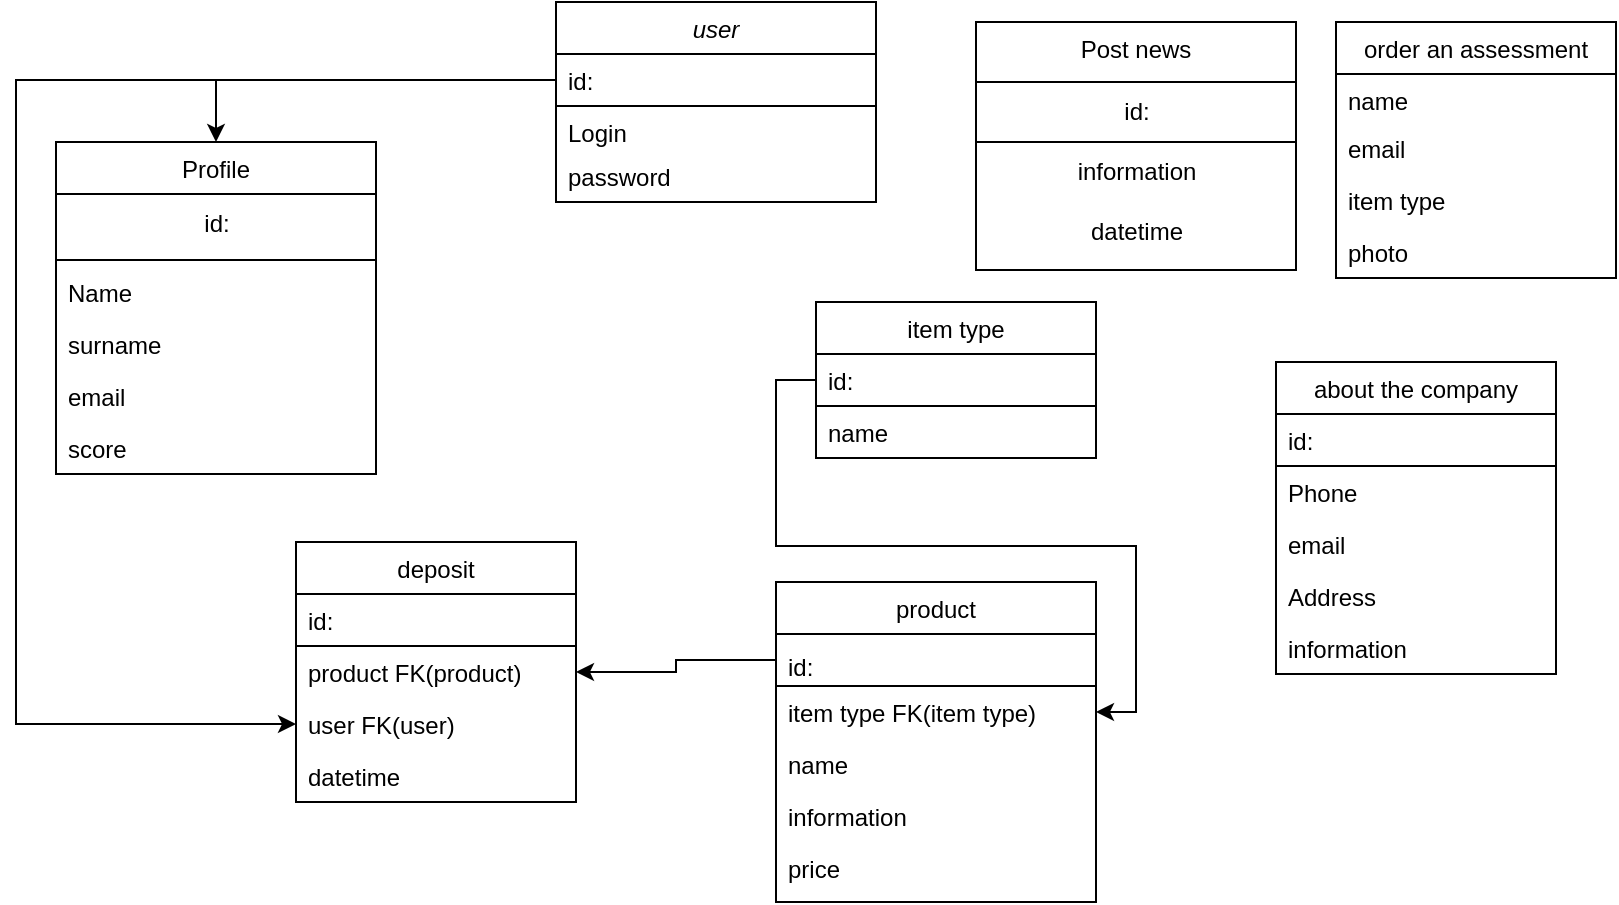 <mxfile version="20.2.2" type="google"><diagram id="C5RBs43oDa-KdzZeNtuy" name="Page-1"><mxGraphModel grid="1" page="1" gridSize="10" guides="1" tooltips="1" connect="1" arrows="1" fold="1" pageScale="1" pageWidth="827" pageHeight="1169" math="0" shadow="0"><root><mxCell id="WIyWlLk6GJQsqaUBKTNV-0"/><mxCell id="WIyWlLk6GJQsqaUBKTNV-1" parent="WIyWlLk6GJQsqaUBKTNV-0"/><mxCell id="zkfFHV4jXpPFQw0GAbJ--0" value="user" style="swimlane;fontStyle=2;align=center;verticalAlign=top;childLayout=stackLayout;horizontal=1;startSize=26;horizontalStack=0;resizeParent=1;resizeLast=0;collapsible=1;marginBottom=0;rounded=0;shadow=0;strokeWidth=1;" vertex="1" parent="WIyWlLk6GJQsqaUBKTNV-1"><mxGeometry x="190" y="50" width="160" height="100" as="geometry"><mxRectangle x="230" y="140" width="160" height="26" as="alternateBounds"/></mxGeometry></mxCell><mxCell id="rTXuHQj5QhEs3RRrcEV8-39" value="id:" style="text;align=left;verticalAlign=top;spacingLeft=4;spacingRight=4;overflow=hidden;rotatable=0;points=[[0,0.5],[1,0.5]];portConstraint=eastwest;rounded=0;shadow=0;html=0;strokeColor=default;" vertex="1" parent="zkfFHV4jXpPFQw0GAbJ--0"><mxGeometry y="26" width="160" height="26" as="geometry"/></mxCell><mxCell id="zkfFHV4jXpPFQw0GAbJ--1" value="Login" style="text;align=left;verticalAlign=top;spacingLeft=4;spacingRight=4;overflow=hidden;rotatable=0;points=[[0,0.5],[1,0.5]];portConstraint=eastwest;" vertex="1" parent="zkfFHV4jXpPFQw0GAbJ--0"><mxGeometry y="52" width="160" height="22" as="geometry"/></mxCell><mxCell id="zkfFHV4jXpPFQw0GAbJ--3" value="password" style="text;align=left;verticalAlign=top;spacingLeft=4;spacingRight=4;overflow=hidden;rotatable=0;points=[[0,0.5],[1,0.5]];portConstraint=eastwest;rounded=0;shadow=0;html=0;" vertex="1" parent="zkfFHV4jXpPFQw0GAbJ--0"><mxGeometry y="74" width="160" height="26" as="geometry"/></mxCell><mxCell id="zkfFHV4jXpPFQw0GAbJ--6" value="Profile" style="swimlane;fontStyle=0;align=center;verticalAlign=top;childLayout=stackLayout;horizontal=1;startSize=26;horizontalStack=0;resizeParent=1;resizeLast=0;collapsible=1;marginBottom=0;rounded=0;shadow=0;strokeWidth=1;" vertex="1" parent="WIyWlLk6GJQsqaUBKTNV-1"><mxGeometry x="-60" y="120" width="160" height="166" as="geometry"><mxRectangle x="130" y="380" width="160" height="26" as="alternateBounds"/></mxGeometry></mxCell><mxCell id="rTXuHQj5QhEs3RRrcEV8-27" value="id:" style="text;html=1;align=center;verticalAlign=middle;resizable=0;points=[];autosize=1;strokeColor=none;fillColor=none;" vertex="1" parent="zkfFHV4jXpPFQw0GAbJ--6"><mxGeometry y="26" width="160" height="30" as="geometry"/></mxCell><mxCell id="zkfFHV4jXpPFQw0GAbJ--9" value="" style="line;html=1;strokeWidth=1;align=left;verticalAlign=middle;spacingTop=-1;spacingLeft=3;spacingRight=3;rotatable=0;labelPosition=right;points=[];portConstraint=eastwest;" vertex="1" parent="zkfFHV4jXpPFQw0GAbJ--6"><mxGeometry y="56" width="160" height="6" as="geometry"/></mxCell><mxCell id="zkfFHV4jXpPFQw0GAbJ--8" value="Name" style="text;align=left;verticalAlign=top;spacingLeft=4;spacingRight=4;overflow=hidden;rotatable=0;points=[[0,0.5],[1,0.5]];portConstraint=eastwest;rounded=0;shadow=0;html=0;" vertex="1" parent="zkfFHV4jXpPFQw0GAbJ--6"><mxGeometry y="62" width="160" height="26" as="geometry"/></mxCell><mxCell id="rTXuHQj5QhEs3RRrcEV8-65" value="surname" style="text;align=left;verticalAlign=top;spacingLeft=4;spacingRight=4;overflow=hidden;rotatable=0;points=[[0,0.5],[1,0.5]];portConstraint=eastwest;rounded=0;shadow=0;html=0;" vertex="1" parent="zkfFHV4jXpPFQw0GAbJ--6"><mxGeometry y="88" width="160" height="26" as="geometry"/></mxCell><mxCell id="rTXuHQj5QhEs3RRrcEV8-66" value="email" style="text;align=left;verticalAlign=top;spacingLeft=4;spacingRight=4;overflow=hidden;rotatable=0;points=[[0,0.5],[1,0.5]];portConstraint=eastwest;rounded=0;shadow=0;html=0;" vertex="1" parent="zkfFHV4jXpPFQw0GAbJ--6"><mxGeometry y="114" width="160" height="26" as="geometry"/></mxCell><mxCell id="rTXuHQj5QhEs3RRrcEV8-99" value="score" style="text;align=left;verticalAlign=top;spacingLeft=4;spacingRight=4;overflow=hidden;rotatable=0;points=[[0,0.5],[1,0.5]];portConstraint=eastwest;rounded=0;shadow=0;html=0;" vertex="1" parent="zkfFHV4jXpPFQw0GAbJ--6"><mxGeometry y="140" width="160" height="26" as="geometry"/></mxCell><mxCell id="zkfFHV4jXpPFQw0GAbJ--13" value="Post news" style="swimlane;fontStyle=0;align=center;verticalAlign=top;childLayout=stackLayout;horizontal=1;startSize=30;horizontalStack=0;resizeParent=1;resizeLast=0;collapsible=1;marginBottom=0;rounded=0;shadow=0;strokeWidth=1;" vertex="1" parent="WIyWlLk6GJQsqaUBKTNV-1"><mxGeometry x="400" y="60" width="160" height="124" as="geometry"><mxRectangle x="340" y="380" width="170" height="26" as="alternateBounds"/></mxGeometry></mxCell><mxCell id="rTXuHQj5QhEs3RRrcEV8-41" value="id:" style="text;html=1;align=center;verticalAlign=middle;resizable=0;points=[];autosize=1;strokeColor=default;fillColor=none;" vertex="1" parent="zkfFHV4jXpPFQw0GAbJ--13"><mxGeometry y="30" width="160" height="30" as="geometry"/></mxCell><mxCell id="rTXuHQj5QhEs3RRrcEV8-26" value="information" style="text;html=1;align=center;verticalAlign=middle;resizable=0;points=[];autosize=1;strokeColor=none;fillColor=none;" vertex="1" parent="zkfFHV4jXpPFQw0GAbJ--13"><mxGeometry y="60" width="160" height="30" as="geometry"/></mxCell><mxCell id="rTXuHQj5QhEs3RRrcEV8-64" value="datetime" style="text;html=1;align=center;verticalAlign=middle;resizable=0;points=[];autosize=1;strokeColor=none;fillColor=none;" vertex="1" parent="zkfFHV4jXpPFQw0GAbJ--13"><mxGeometry y="90" width="160" height="30" as="geometry"/></mxCell><mxCell id="zkfFHV4jXpPFQw0GAbJ--17" value="product" style="swimlane;fontStyle=0;align=center;verticalAlign=top;childLayout=stackLayout;horizontal=1;startSize=26;horizontalStack=0;resizeParent=1;resizeLast=0;collapsible=1;marginBottom=0;rounded=0;shadow=0;strokeWidth=1;" vertex="1" parent="WIyWlLk6GJQsqaUBKTNV-1"><mxGeometry x="300" y="340" width="160" height="160" as="geometry"><mxRectangle x="508" y="120" width="160" height="26" as="alternateBounds"/></mxGeometry></mxCell><mxCell id="zkfFHV4jXpPFQw0GAbJ--20" value="id:" style="text;align=left;verticalAlign=bottom;spacingLeft=4;spacingRight=4;overflow=hidden;rotatable=0;points=[[0,0.5],[1,0.5]];portConstraint=eastwest;rounded=0;shadow=0;html=0;strokeColor=default;" vertex="1" parent="zkfFHV4jXpPFQw0GAbJ--17"><mxGeometry y="26" width="160" height="26" as="geometry"/></mxCell><mxCell id="zkfFHV4jXpPFQw0GAbJ--18" value="item type FK(item type)" style="text;align=left;verticalAlign=top;spacingLeft=4;spacingRight=4;overflow=hidden;rotatable=0;points=[[0,0.5],[1,0.5]];portConstraint=eastwest;" vertex="1" parent="zkfFHV4jXpPFQw0GAbJ--17"><mxGeometry y="52" width="160" height="26" as="geometry"/></mxCell><mxCell id="zkfFHV4jXpPFQw0GAbJ--19" value="name" style="text;align=left;verticalAlign=top;spacingLeft=4;spacingRight=4;overflow=hidden;rotatable=0;points=[[0,0.5],[1,0.5]];portConstraint=eastwest;rounded=0;shadow=0;html=0;" vertex="1" parent="zkfFHV4jXpPFQw0GAbJ--17"><mxGeometry y="78" width="160" height="26" as="geometry"/></mxCell><mxCell id="rTXuHQj5QhEs3RRrcEV8-82" value="information" style="text;align=left;verticalAlign=top;spacingLeft=4;spacingRight=4;overflow=hidden;rotatable=0;points=[[0,0.5],[1,0.5]];portConstraint=eastwest;rounded=0;shadow=0;html=0;" vertex="1" parent="zkfFHV4jXpPFQw0GAbJ--17"><mxGeometry y="104" width="160" height="26" as="geometry"/></mxCell><mxCell id="rTXuHQj5QhEs3RRrcEV8-83" value="price" style="text;align=left;verticalAlign=top;spacingLeft=4;spacingRight=4;overflow=hidden;rotatable=0;points=[[0,0.5],[1,0.5]];portConstraint=eastwest;rounded=0;shadow=0;html=0;" vertex="1" parent="zkfFHV4jXpPFQw0GAbJ--17"><mxGeometry y="130" width="160" height="26" as="geometry"/></mxCell><mxCell id="rTXuHQj5QhEs3RRrcEV8-68" style="edgeStyle=orthogonalEdgeStyle;rounded=0;orthogonalLoop=1;jettySize=auto;html=1;entryX=0.5;entryY=0;entryDx=0;entryDy=0;fontFamily=Helvetica;fontSize=12;" edge="1" parent="WIyWlLk6GJQsqaUBKTNV-1" source="rTXuHQj5QhEs3RRrcEV8-39" target="zkfFHV4jXpPFQw0GAbJ--6"><mxGeometry relative="1" as="geometry"/></mxCell><mxCell id="rTXuHQj5QhEs3RRrcEV8-71" value="order an assessment" style="swimlane;fontStyle=0;childLayout=stackLayout;horizontal=1;startSize=26;fillColor=none;horizontalStack=0;resizeParent=1;resizeParentMax=0;resizeLast=0;collapsible=1;marginBottom=0;fontFamily=Helvetica;fontSize=12;strokeColor=default;" vertex="1" parent="WIyWlLk6GJQsqaUBKTNV-1"><mxGeometry x="580" y="60" width="140" height="128" as="geometry"/></mxCell><mxCell id="rTXuHQj5QhEs3RRrcEV8-72" value="name" style="text;strokeColor=none;fillColor=none;align=left;verticalAlign=top;spacingLeft=4;spacingRight=4;overflow=hidden;rotatable=0;points=[[0,0.5],[1,0.5]];portConstraint=eastwest;fontFamily=Helvetica;fontSize=12;" vertex="1" parent="rTXuHQj5QhEs3RRrcEV8-71"><mxGeometry y="26" width="140" height="24" as="geometry"/></mxCell><mxCell id="rTXuHQj5QhEs3RRrcEV8-73" value="email" style="text;strokeColor=none;fillColor=none;align=left;verticalAlign=top;spacingLeft=4;spacingRight=4;overflow=hidden;rotatable=0;points=[[0,0.5],[1,0.5]];portConstraint=eastwest;fontFamily=Helvetica;fontSize=12;" vertex="1" parent="rTXuHQj5QhEs3RRrcEV8-71"><mxGeometry y="50" width="140" height="26" as="geometry"/></mxCell><mxCell id="rTXuHQj5QhEs3RRrcEV8-74" value="item type" style="text;strokeColor=none;fillColor=none;align=left;verticalAlign=top;spacingLeft=4;spacingRight=4;overflow=hidden;rotatable=0;points=[[0,0.5],[1,0.5]];portConstraint=eastwest;fontFamily=Helvetica;fontSize=12;" vertex="1" parent="rTXuHQj5QhEs3RRrcEV8-71"><mxGeometry y="76" width="140" height="26" as="geometry"/></mxCell><mxCell id="rTXuHQj5QhEs3RRrcEV8-77" value="photo" style="text;strokeColor=none;fillColor=none;align=left;verticalAlign=top;spacingLeft=4;spacingRight=4;overflow=hidden;rotatable=0;points=[[0,0.5],[1,0.5]];portConstraint=eastwest;fontFamily=Helvetica;fontSize=12;" vertex="1" parent="rTXuHQj5QhEs3RRrcEV8-71"><mxGeometry y="102" width="140" height="26" as="geometry"/></mxCell><mxCell id="rTXuHQj5QhEs3RRrcEV8-78" value="item type" style="swimlane;fontStyle=0;childLayout=stackLayout;horizontal=1;startSize=26;fillColor=none;horizontalStack=0;resizeParent=1;resizeParentMax=0;resizeLast=0;collapsible=1;marginBottom=0;fontFamily=Helvetica;fontSize=12;strokeColor=default;" vertex="1" parent="WIyWlLk6GJQsqaUBKTNV-1"><mxGeometry x="320" y="200" width="140" height="78" as="geometry"/></mxCell><mxCell id="rTXuHQj5QhEs3RRrcEV8-79" value="id:" style="text;strokeColor=default;fillColor=none;align=left;verticalAlign=top;spacingLeft=4;spacingRight=4;overflow=hidden;rotatable=0;points=[[0,0.5],[1,0.5]];portConstraint=eastwest;fontFamily=Helvetica;fontSize=12;" vertex="1" parent="rTXuHQj5QhEs3RRrcEV8-78"><mxGeometry y="26" width="140" height="26" as="geometry"/></mxCell><mxCell id="rTXuHQj5QhEs3RRrcEV8-80" value="name" style="text;strokeColor=none;fillColor=none;align=left;verticalAlign=top;spacingLeft=4;spacingRight=4;overflow=hidden;rotatable=0;points=[[0,0.5],[1,0.5]];portConstraint=eastwest;fontFamily=Helvetica;fontSize=12;" vertex="1" parent="rTXuHQj5QhEs3RRrcEV8-78"><mxGeometry y="52" width="140" height="26" as="geometry"/></mxCell><mxCell id="rTXuHQj5QhEs3RRrcEV8-85" style="edgeStyle=orthogonalEdgeStyle;rounded=0;orthogonalLoop=1;jettySize=auto;html=1;entryX=1;entryY=0.5;entryDx=0;entryDy=0;fontFamily=Helvetica;fontSize=12;" edge="1" parent="WIyWlLk6GJQsqaUBKTNV-1" source="rTXuHQj5QhEs3RRrcEV8-79" target="zkfFHV4jXpPFQw0GAbJ--18"><mxGeometry relative="1" as="geometry"/></mxCell><mxCell id="rTXuHQj5QhEs3RRrcEV8-86" value="deposit" style="swimlane;fontStyle=0;childLayout=stackLayout;horizontal=1;startSize=26;fillColor=none;horizontalStack=0;resizeParent=1;resizeParentMax=0;resizeLast=0;collapsible=1;marginBottom=0;fontFamily=Helvetica;fontSize=12;strokeColor=default;" vertex="1" parent="WIyWlLk6GJQsqaUBKTNV-1"><mxGeometry x="60" y="320" width="140" height="130" as="geometry"/></mxCell><mxCell id="rTXuHQj5QhEs3RRrcEV8-87" value="id:" style="text;strokeColor=default;fillColor=none;align=left;verticalAlign=top;spacingLeft=4;spacingRight=4;overflow=hidden;rotatable=0;points=[[0,0.5],[1,0.5]];portConstraint=eastwest;fontFamily=Helvetica;fontSize=12;" vertex="1" parent="rTXuHQj5QhEs3RRrcEV8-86"><mxGeometry y="26" width="140" height="26" as="geometry"/></mxCell><mxCell id="rTXuHQj5QhEs3RRrcEV8-88" value="product FK(product)" style="text;strokeColor=none;fillColor=none;align=left;verticalAlign=top;spacingLeft=4;spacingRight=4;overflow=hidden;rotatable=0;points=[[0,0.5],[1,0.5]];portConstraint=eastwest;fontFamily=Helvetica;fontSize=12;" vertex="1" parent="rTXuHQj5QhEs3RRrcEV8-86"><mxGeometry y="52" width="140" height="26" as="geometry"/></mxCell><mxCell id="rTXuHQj5QhEs3RRrcEV8-89" value="user FK(user)" style="text;strokeColor=none;fillColor=none;align=left;verticalAlign=top;spacingLeft=4;spacingRight=4;overflow=hidden;rotatable=0;points=[[0,0.5],[1,0.5]];portConstraint=eastwest;fontFamily=Helvetica;fontSize=12;" vertex="1" parent="rTXuHQj5QhEs3RRrcEV8-86"><mxGeometry y="78" width="140" height="26" as="geometry"/></mxCell><mxCell id="rTXuHQj5QhEs3RRrcEV8-92" value="datetime" style="text;strokeColor=none;fillColor=none;align=left;verticalAlign=top;spacingLeft=4;spacingRight=4;overflow=hidden;rotatable=0;points=[[0,0.5],[1,0.5]];portConstraint=eastwest;fontFamily=Helvetica;fontSize=12;" vertex="1" parent="rTXuHQj5QhEs3RRrcEV8-86"><mxGeometry y="104" width="140" height="26" as="geometry"/></mxCell><mxCell id="rTXuHQj5QhEs3RRrcEV8-90" style="edgeStyle=orthogonalEdgeStyle;rounded=0;orthogonalLoop=1;jettySize=auto;html=1;entryX=0;entryY=0.5;entryDx=0;entryDy=0;fontFamily=Helvetica;fontSize=12;" edge="1" parent="WIyWlLk6GJQsqaUBKTNV-1" source="rTXuHQj5QhEs3RRrcEV8-39" target="rTXuHQj5QhEs3RRrcEV8-89"><mxGeometry relative="1" as="geometry"><Array as="points"><mxPoint x="-80" y="89"/><mxPoint x="-80" y="411"/></Array></mxGeometry></mxCell><mxCell id="rTXuHQj5QhEs3RRrcEV8-91" value="" style="edgeStyle=orthogonalEdgeStyle;rounded=0;orthogonalLoop=1;jettySize=auto;html=1;fontFamily=Helvetica;fontSize=12;entryX=1;entryY=0.5;entryDx=0;entryDy=0;" edge="1" parent="WIyWlLk6GJQsqaUBKTNV-1" source="zkfFHV4jXpPFQw0GAbJ--20" target="rTXuHQj5QhEs3RRrcEV8-88"><mxGeometry relative="1" as="geometry"/></mxCell><mxCell id="rTXuHQj5QhEs3RRrcEV8-93" value="about the company" style="swimlane;fontStyle=0;childLayout=stackLayout;horizontal=1;startSize=26;fillColor=none;horizontalStack=0;resizeParent=1;resizeParentMax=0;resizeLast=0;collapsible=1;marginBottom=0;fontFamily=Helvetica;fontSize=12;strokeColor=default;" vertex="1" parent="WIyWlLk6GJQsqaUBKTNV-1"><mxGeometry x="550" y="230" width="140" height="156" as="geometry"/></mxCell><mxCell id="rTXuHQj5QhEs3RRrcEV8-94" value="id:" style="text;strokeColor=default;fillColor=none;align=left;verticalAlign=top;spacingLeft=4;spacingRight=4;overflow=hidden;rotatable=0;points=[[0,0.5],[1,0.5]];portConstraint=eastwest;fontFamily=Helvetica;fontSize=12;" vertex="1" parent="rTXuHQj5QhEs3RRrcEV8-93"><mxGeometry y="26" width="140" height="26" as="geometry"/></mxCell><mxCell id="rTXuHQj5QhEs3RRrcEV8-95" value="Phone" style="text;strokeColor=none;fillColor=none;align=left;verticalAlign=top;spacingLeft=4;spacingRight=4;overflow=hidden;rotatable=0;points=[[0,0.5],[1,0.5]];portConstraint=eastwest;fontFamily=Helvetica;fontSize=12;" vertex="1" parent="rTXuHQj5QhEs3RRrcEV8-93"><mxGeometry y="52" width="140" height="26" as="geometry"/></mxCell><mxCell id="rTXuHQj5QhEs3RRrcEV8-96" value="email" style="text;strokeColor=none;fillColor=none;align=left;verticalAlign=top;spacingLeft=4;spacingRight=4;overflow=hidden;rotatable=0;points=[[0,0.5],[1,0.5]];portConstraint=eastwest;fontFamily=Helvetica;fontSize=12;" vertex="1" parent="rTXuHQj5QhEs3RRrcEV8-93"><mxGeometry y="78" width="140" height="26" as="geometry"/></mxCell><mxCell id="rTXuHQj5QhEs3RRrcEV8-97" value="Address" style="text;strokeColor=none;fillColor=none;align=left;verticalAlign=top;spacingLeft=4;spacingRight=4;overflow=hidden;rotatable=0;points=[[0,0.5],[1,0.5]];portConstraint=eastwest;fontFamily=Helvetica;fontSize=12;" vertex="1" parent="rTXuHQj5QhEs3RRrcEV8-93"><mxGeometry y="104" width="140" height="26" as="geometry"/></mxCell><mxCell id="rTXuHQj5QhEs3RRrcEV8-98" value="information" style="text;strokeColor=none;fillColor=none;align=left;verticalAlign=top;spacingLeft=4;spacingRight=4;overflow=hidden;rotatable=0;points=[[0,0.5],[1,0.5]];portConstraint=eastwest;fontFamily=Helvetica;fontSize=12;" vertex="1" parent="rTXuHQj5QhEs3RRrcEV8-93"><mxGeometry y="130" width="140" height="26" as="geometry"/></mxCell></root></mxGraphModel></diagram></mxfile>